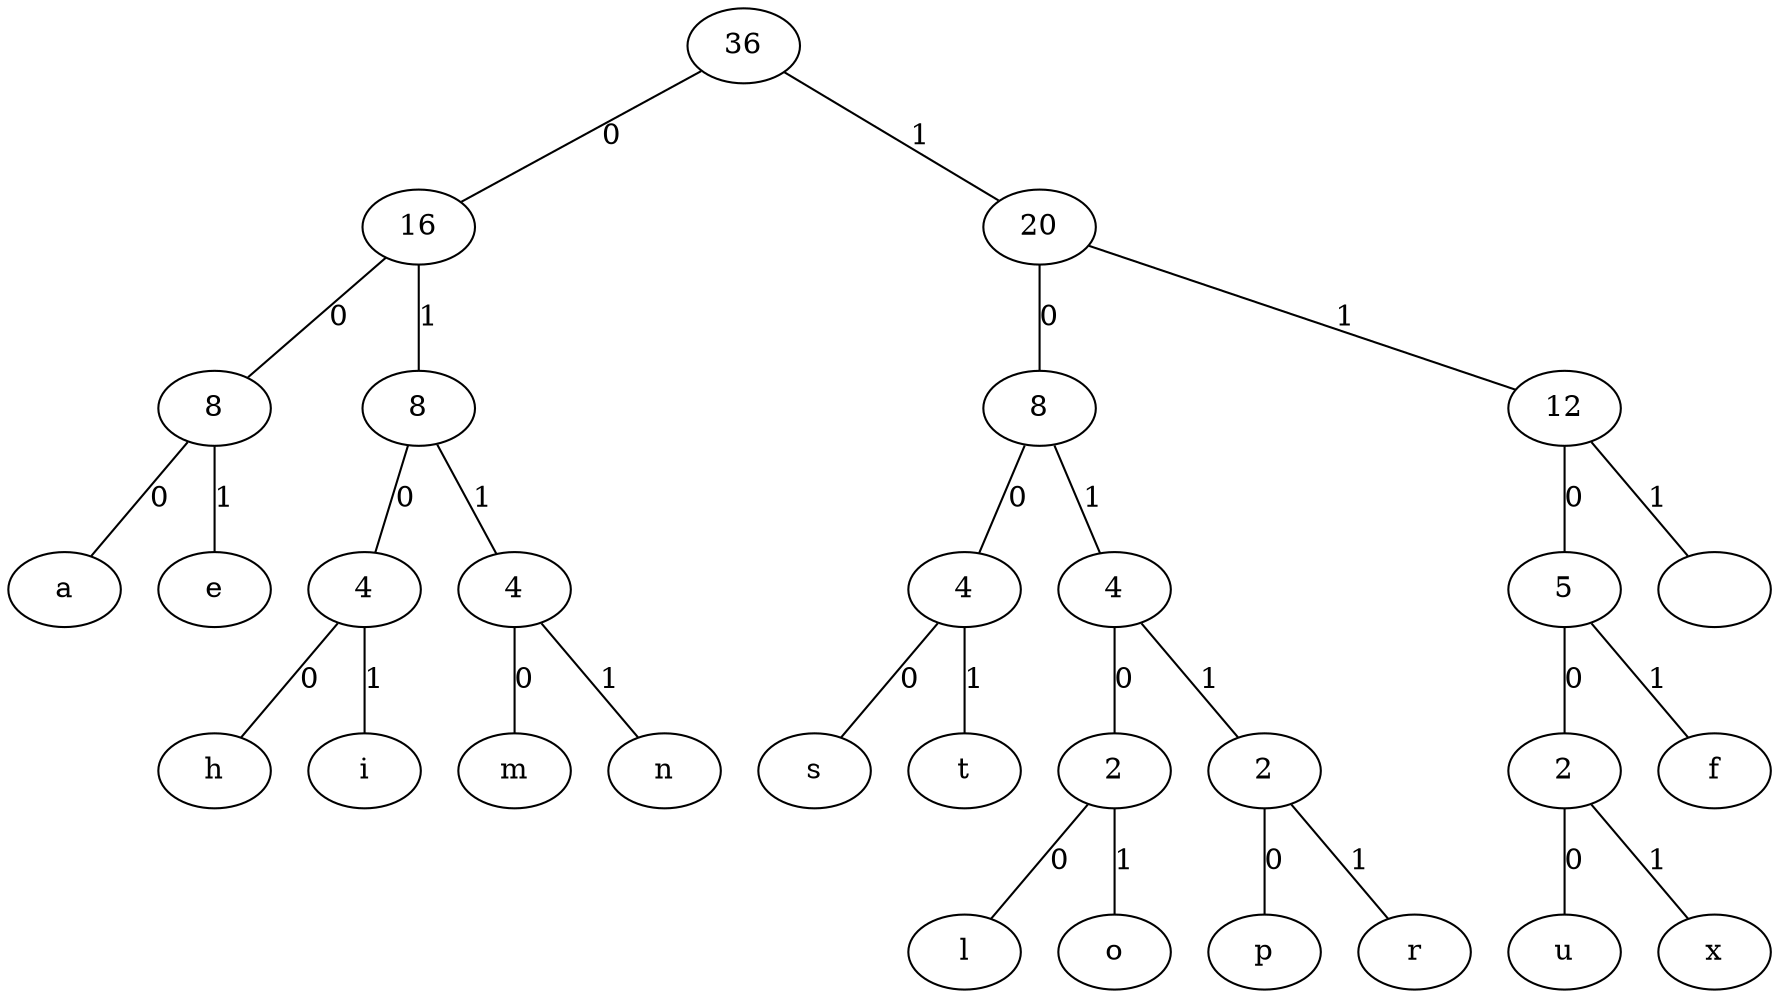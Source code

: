 graph {
	140660318404912 [label=36]
	140660318404912 -- 140660318404720 [label=0]
	140660318404720 [label=16]
	140660318404720 -- 140660318375648 [label=0]
	140660318375648 [label=8]
	140660318375648 -- 140660318374736 [label=0]
	140660318374736 [label=a]
	140660318375648 -- 140660318374832 [label=1]
	140660318374832 [label=e]
	140660318404720 -- 140660318375744 [label=1]
	140660318375744 [label=8]
	140660318375744 -- 140660318375120 [label=0]
	140660318375120 [label=4]
	140660318375120 -- 140660318374064 [label=0]
	140660318374064 [label=h]
	140660318375120 -- 140660318374160 [label=1]
	140660318374160 [label=i]
	140660318375744 -- 140660318375216 [label=1]
	140660318375216 [label=4]
	140660318375216 -- 140660318374256 [label=0]
	140660318374256 [label=m]
	140660318375216 -- 140660318374352 [label=1]
	140660318374352 [label=n]
	140660318404912 -- 140660318404816 [label=1]
	140660318404816 [label=20]
	140660318404816 -- 140660318375792 [label=0]
	140660318375792 [label=8]
	140660318375792 -- 140660318375312 [label=0]
	140660318375312 [label=4]
	140660318375312 -- 140660318374448 [label=0]
	140660318374448 [label=s]
	140660318375312 -- 140660318374544 [label=1]
	140660318374544 [label=t]
	140660318375792 -- 140660318375408 [label=1]
	140660318375408 [label=4]
	140660318375408 -- 140660315883216 [label=0]
	140660315883216 [label=2]
	140660315883216 -- 140660314652000 [label=0]
	140660314652000 [label=l]
	140660315883216 -- 140660314649312 [label=1]
	140660314649312 [label=o]
	140660318375408 -- 140660314843792 [label=1]
	140660314843792 [label=2]
	140660314843792 -- 140660318373680 [label=0]
	140660318373680 [label=p]
	140660314843792 -- 140660318373728 [label=1]
	140660318373728 [label=r]
	140660318404816 -- 140660318375888 [label=1]
	140660318375888 [label=12]
	140660318375888 -- 140660318375504 [label=0]
	140660318375504 [label=5]
	140660318375504 -- 140660318375024 [label=0]
	140660318375024 [label=2]
	140660318375024 -- 140660318373872 [label=0]
	140660318373872 [label=u]
	140660318375024 -- 140660318373968 [label=1]
	140660318373968 [label=x]
	140660318375504 -- 140660318374640 [label=1]
	140660318374640 [label=f]
	140660318375888 -- 140660318374928 [label=1]
	140660318374928 [label=" "]
}
